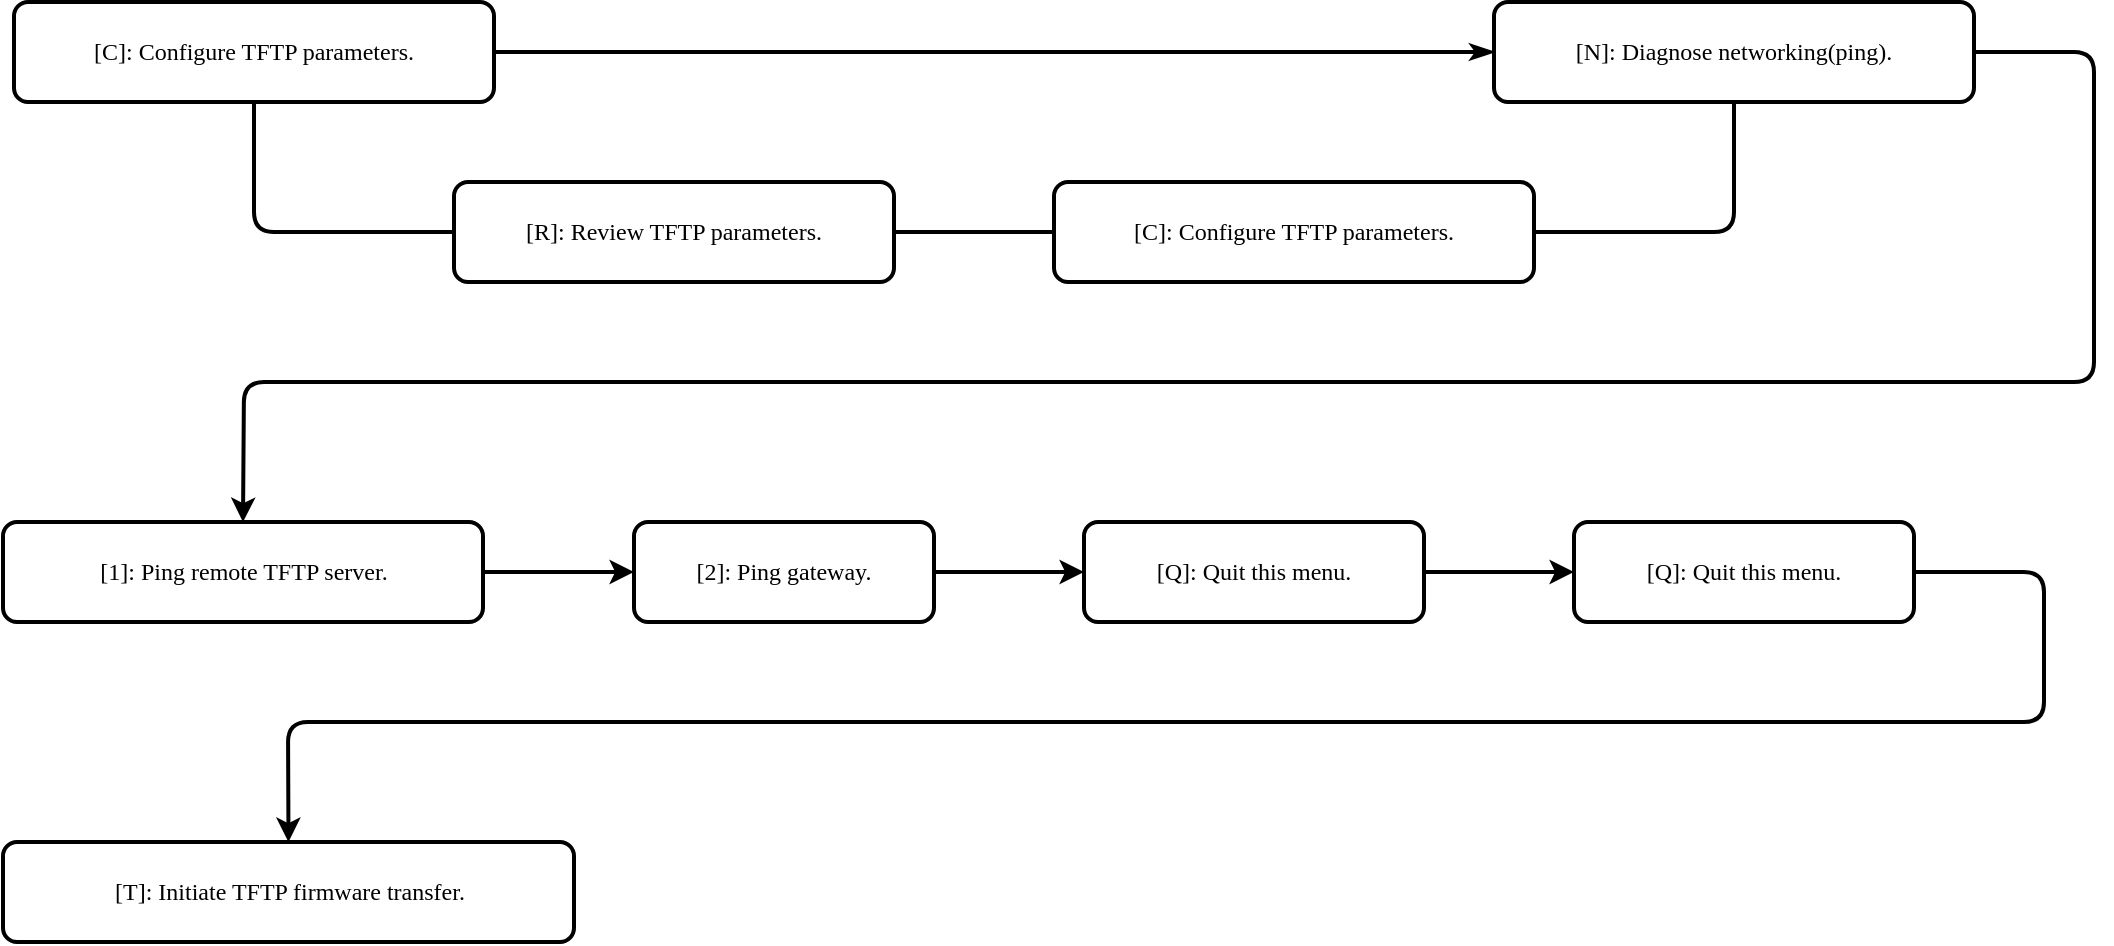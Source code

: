 <mxfile version="28.1.2">
  <diagram name="ページ1" id="VWp0FtQjAIjXrI62QbL7">
    <mxGraphModel dx="1006" dy="1126" grid="1" gridSize="10" guides="1" tooltips="1" connect="1" arrows="1" fold="1" page="1" pageScale="1" pageWidth="827" pageHeight="1169" math="0" shadow="0">
      <root>
        <mxCell id="0" />
        <mxCell id="1" parent="0" />
        <mxCell id="n0UkWNKR1cxKA_Wy6Sln-1" value="&lt;p style=&quot;margin: 0px; font-variant-numeric: normal; font-variant-east-asian: normal; font-variant-alternates: normal; font-size-adjust: none; font-kerning: auto; font-optical-sizing: auto; font-feature-settings: normal; font-variation-settings: normal; font-variant-position: normal; font-variant-emoji: normal; font-stretch: normal; line-height: normal; font-family: Menlo; text-align: start;&quot; class=&quot;p1&quot;&gt;[R]: Review TFTP parameters.&lt;/p&gt;" style="rounded=1;whiteSpace=wrap;html=1;absoluteArcSize=1;arcSize=14;strokeWidth=2;" vertex="1" parent="1">
          <mxGeometry x="270" y="150" width="220" height="50" as="geometry" />
        </mxCell>
        <mxCell id="n0UkWNKR1cxKA_Wy6Sln-2" value="&lt;p style=&quot;margin: 0px; font-variant-numeric: normal; font-variant-east-asian: normal; font-variant-alternates: normal; font-size-adjust: none; font-kerning: auto; font-optical-sizing: auto; font-feature-settings: normal; font-variation-settings: normal; font-variant-position: normal; font-variant-emoji: normal; font-stretch: normal; line-height: normal; font-family: Menlo; text-align: start;&quot; class=&quot;p1&quot;&gt;[C]: Configure TFTP parameters.&lt;/p&gt;" style="rounded=1;whiteSpace=wrap;html=1;absoluteArcSize=1;arcSize=14;strokeWidth=2;" vertex="1" parent="1">
          <mxGeometry x="50" y="60" width="240" height="50" as="geometry" />
        </mxCell>
        <mxCell id="n0UkWNKR1cxKA_Wy6Sln-3" value="" style="endArrow=none;html=1;rounded=1;entryX=0.5;entryY=1;entryDx=0;entryDy=0;exitX=0;exitY=0.5;exitDx=0;exitDy=0;curved=0;strokeWidth=2;" edge="1" parent="1" source="n0UkWNKR1cxKA_Wy6Sln-1" target="n0UkWNKR1cxKA_Wy6Sln-2">
          <mxGeometry width="50" height="50" relative="1" as="geometry">
            <mxPoint x="90" y="230" as="sourcePoint" />
            <mxPoint x="140" y="180" as="targetPoint" />
            <Array as="points">
              <mxPoint x="170" y="175" />
            </Array>
          </mxGeometry>
        </mxCell>
        <mxCell id="n0UkWNKR1cxKA_Wy6Sln-5" value="" style="endArrow=classicThin;html=1;rounded=0;exitX=1;exitY=0.5;exitDx=0;exitDy=0;strokeWidth=2;entryX=0;entryY=0.5;entryDx=0;entryDy=0;endFill=1;" edge="1" parent="1" source="n0UkWNKR1cxKA_Wy6Sln-2" target="n0UkWNKR1cxKA_Wy6Sln-8">
          <mxGeometry width="50" height="50" relative="1" as="geometry">
            <mxPoint x="320" y="60" as="sourcePoint" />
            <mxPoint x="490" y="85" as="targetPoint" />
          </mxGeometry>
        </mxCell>
        <mxCell id="n0UkWNKR1cxKA_Wy6Sln-6" value="&lt;p style=&quot;margin: 0px; font-variant-numeric: normal; font-variant-east-asian: normal; font-variant-alternates: normal; font-size-adjust: none; font-kerning: auto; font-optical-sizing: auto; font-feature-settings: normal; font-variation-settings: normal; font-variant-position: normal; font-variant-emoji: normal; font-stretch: normal; line-height: normal; font-family: Menlo; text-align: start;&quot; class=&quot;p1&quot;&gt;[C]: Configure TFTP parameters.&lt;/p&gt;" style="rounded=1;whiteSpace=wrap;html=1;absoluteArcSize=1;arcSize=14;strokeWidth=2;" vertex="1" parent="1">
          <mxGeometry x="570" y="150" width="240" height="50" as="geometry" />
        </mxCell>
        <mxCell id="n0UkWNKR1cxKA_Wy6Sln-7" value="" style="endArrow=none;html=1;rounded=0;exitX=1;exitY=0.5;exitDx=0;exitDy=0;strokeWidth=2;entryX=0;entryY=0.5;entryDx=0;entryDy=0;" edge="1" parent="1" source="n0UkWNKR1cxKA_Wy6Sln-1" target="n0UkWNKR1cxKA_Wy6Sln-6">
          <mxGeometry width="50" height="50" relative="1" as="geometry">
            <mxPoint x="530" y="160" as="sourcePoint" />
            <mxPoint x="730" y="160" as="targetPoint" />
          </mxGeometry>
        </mxCell>
        <mxCell id="n0UkWNKR1cxKA_Wy6Sln-8" value="&lt;p style=&quot;margin: 0px; font-variant-numeric: normal; font-variant-east-asian: normal; font-variant-alternates: normal; font-size-adjust: none; font-kerning: auto; font-optical-sizing: auto; font-feature-settings: normal; font-variation-settings: normal; font-variant-position: normal; font-variant-emoji: normal; font-stretch: normal; line-height: normal; font-family: Menlo; text-align: start;&quot; class=&quot;p1&quot;&gt;[N]: Diagnose networking(ping).&lt;/p&gt;" style="rounded=1;whiteSpace=wrap;html=1;absoluteArcSize=1;arcSize=14;strokeWidth=2;" vertex="1" parent="1">
          <mxGeometry x="790" y="60" width="240" height="50" as="geometry" />
        </mxCell>
        <mxCell id="n0UkWNKR1cxKA_Wy6Sln-13" value="" style="endArrow=none;html=1;rounded=1;curved=0;strokeWidth=2;exitX=1;exitY=0.5;exitDx=0;exitDy=0;" edge="1" parent="1" source="n0UkWNKR1cxKA_Wy6Sln-6" target="n0UkWNKR1cxKA_Wy6Sln-8">
          <mxGeometry width="50" height="50" relative="1" as="geometry">
            <mxPoint x="810" y="180" as="sourcePoint" />
            <mxPoint x="910" y="100" as="targetPoint" />
            <Array as="points">
              <mxPoint x="910" y="175" />
            </Array>
          </mxGeometry>
        </mxCell>
        <mxCell id="n0UkWNKR1cxKA_Wy6Sln-14" value="&lt;p style=&quot;margin: 0px; font-variant-numeric: normal; font-variant-east-asian: normal; font-variant-alternates: normal; font-size-adjust: none; font-kerning: auto; font-optical-sizing: auto; font-feature-settings: normal; font-variation-settings: normal; font-variant-position: normal; font-variant-emoji: normal; font-stretch: normal; line-height: normal; font-family: Menlo; text-align: start;&quot; class=&quot;p1&quot;&gt;[1]: Ping remote TFTP server.&lt;/p&gt;" style="rounded=1;whiteSpace=wrap;html=1;absoluteArcSize=1;arcSize=14;strokeWidth=2;" vertex="1" parent="1">
          <mxGeometry x="44.5" y="320" width="240" height="50" as="geometry" />
        </mxCell>
        <mxCell id="n0UkWNKR1cxKA_Wy6Sln-15" value="" style="endArrow=classic;html=1;rounded=1;exitX=1;exitY=0.5;exitDx=0;exitDy=0;strokeWidth=2;entryX=0.5;entryY=0;entryDx=0;entryDy=0;endFill=1;curved=0;" edge="1" parent="1" source="n0UkWNKR1cxKA_Wy6Sln-8" target="n0UkWNKR1cxKA_Wy6Sln-14">
          <mxGeometry width="50" height="50" relative="1" as="geometry">
            <mxPoint x="1030" y="90" as="sourcePoint" />
            <mxPoint x="1120" y="85" as="targetPoint" />
            <Array as="points">
              <mxPoint x="1090" y="85" />
              <mxPoint x="1090" y="250" />
              <mxPoint x="165" y="250" />
            </Array>
          </mxGeometry>
        </mxCell>
        <mxCell id="n0UkWNKR1cxKA_Wy6Sln-16" value="&lt;p style=&quot;margin: 0px; font-variant-numeric: normal; font-variant-east-asian: normal; font-variant-alternates: normal; font-size-adjust: none; font-kerning: auto; font-optical-sizing: auto; font-feature-settings: normal; font-variation-settings: normal; font-variant-position: normal; font-variant-emoji: normal; font-stretch: normal; line-height: normal; font-family: Menlo; text-align: start;&quot; class=&quot;p1&quot;&gt;[2]: Ping gateway.&lt;/p&gt;" style="rounded=1;whiteSpace=wrap;html=1;absoluteArcSize=1;arcSize=14;strokeWidth=2;" vertex="1" parent="1">
          <mxGeometry x="360" y="320" width="150" height="50" as="geometry" />
        </mxCell>
        <mxCell id="n0UkWNKR1cxKA_Wy6Sln-18" value="&lt;p style=&quot;margin: 0px; font-variant-numeric: normal; font-variant-east-asian: normal; font-variant-alternates: normal; font-size-adjust: none; font-kerning: auto; font-optical-sizing: auto; font-feature-settings: normal; font-variation-settings: normal; font-variant-position: normal; font-variant-emoji: normal; font-stretch: normal; line-height: normal; font-family: Menlo; text-align: start;&quot; class=&quot;p1&quot;&gt;[Q]: Quit this menu.&lt;/p&gt;" style="rounded=1;whiteSpace=wrap;html=1;absoluteArcSize=1;arcSize=14;strokeWidth=2;" vertex="1" parent="1">
          <mxGeometry x="585" y="320" width="170" height="50" as="geometry" />
        </mxCell>
        <mxCell id="n0UkWNKR1cxKA_Wy6Sln-19" value="" style="endArrow=classic;html=1;rounded=0;exitX=1;exitY=0.5;exitDx=0;exitDy=0;strokeWidth=2;entryX=0;entryY=0.5;entryDx=0;entryDy=0;endFill=1;" edge="1" parent="1" source="n0UkWNKR1cxKA_Wy6Sln-14" target="n0UkWNKR1cxKA_Wy6Sln-16">
          <mxGeometry width="50" height="50" relative="1" as="geometry">
            <mxPoint x="279" y="304.5" as="sourcePoint" />
            <mxPoint x="375" y="304.5" as="targetPoint" />
          </mxGeometry>
        </mxCell>
        <mxCell id="n0UkWNKR1cxKA_Wy6Sln-26" value="" style="endArrow=classic;html=1;rounded=0;exitX=1;exitY=0.5;exitDx=0;exitDy=0;strokeWidth=2;entryX=0;entryY=0.5;entryDx=0;entryDy=0;endFill=1;" edge="1" parent="1" source="n0UkWNKR1cxKA_Wy6Sln-16" target="n0UkWNKR1cxKA_Wy6Sln-18">
          <mxGeometry width="50" height="50" relative="1" as="geometry">
            <mxPoint x="600.5" y="344.5" as="sourcePoint" />
            <mxPoint x="675.5" y="344.5" as="targetPoint" />
          </mxGeometry>
        </mxCell>
        <mxCell id="n0UkWNKR1cxKA_Wy6Sln-27" value="&lt;p style=&quot;margin: 0px; font-variant-numeric: normal; font-variant-east-asian: normal; font-variant-alternates: normal; font-size-adjust: none; font-kerning: auto; font-optical-sizing: auto; font-feature-settings: normal; font-variation-settings: normal; font-variant-position: normal; font-variant-emoji: normal; font-stretch: normal; line-height: normal; font-family: Menlo; text-align: start;&quot; class=&quot;p1&quot;&gt;[Q]: Quit this menu.&lt;/p&gt;" style="rounded=1;whiteSpace=wrap;html=1;absoluteArcSize=1;arcSize=14;strokeWidth=2;" vertex="1" parent="1">
          <mxGeometry x="830" y="320" width="170" height="50" as="geometry" />
        </mxCell>
        <mxCell id="n0UkWNKR1cxKA_Wy6Sln-28" value="" style="endArrow=classic;html=1;rounded=0;exitX=1;exitY=0.5;exitDx=0;exitDy=0;strokeWidth=2;entryX=0;entryY=0.5;entryDx=0;entryDy=0;endFill=1;" edge="1" parent="1" target="n0UkWNKR1cxKA_Wy6Sln-27">
          <mxGeometry width="50" height="50" relative="1" as="geometry">
            <mxPoint x="755" y="345" as="sourcePoint" />
            <mxPoint x="829.5" y="344.5" as="targetPoint" />
          </mxGeometry>
        </mxCell>
        <mxCell id="n0UkWNKR1cxKA_Wy6Sln-30" value="&lt;p style=&quot;margin: 0px; font-variant-numeric: normal; font-variant-east-asian: normal; font-variant-alternates: normal; font-size-adjust: none; font-kerning: auto; font-optical-sizing: auto; font-feature-settings: normal; font-variation-settings: normal; font-variant-position: normal; font-variant-emoji: normal; font-stretch: normal; line-height: normal; font-family: Menlo; text-align: start;&quot; class=&quot;p1&quot;&gt;[T]: Initiate TFTP firmware transfer.&lt;/p&gt;" style="rounded=1;whiteSpace=wrap;html=1;absoluteArcSize=1;arcSize=14;strokeWidth=2;" vertex="1" parent="1">
          <mxGeometry x="44.5" y="480" width="285.5" height="50" as="geometry" />
        </mxCell>
        <mxCell id="n0UkWNKR1cxKA_Wy6Sln-31" value="" style="endArrow=classic;html=1;rounded=1;exitX=1;exitY=0.5;exitDx=0;exitDy=0;strokeWidth=2;entryX=0.5;entryY=0;entryDx=0;entryDy=0;endFill=1;curved=0;" edge="1" parent="1" source="n0UkWNKR1cxKA_Wy6Sln-27" target="n0UkWNKR1cxKA_Wy6Sln-30">
          <mxGeometry width="50" height="50" relative="1" as="geometry">
            <mxPoint x="1005" y="340" as="sourcePoint" />
            <mxPoint x="140" y="575" as="targetPoint" />
            <Array as="points">
              <mxPoint x="1065" y="345" />
              <mxPoint x="1065" y="420" />
              <mxPoint x="187" y="420" />
            </Array>
          </mxGeometry>
        </mxCell>
      </root>
    </mxGraphModel>
  </diagram>
</mxfile>
